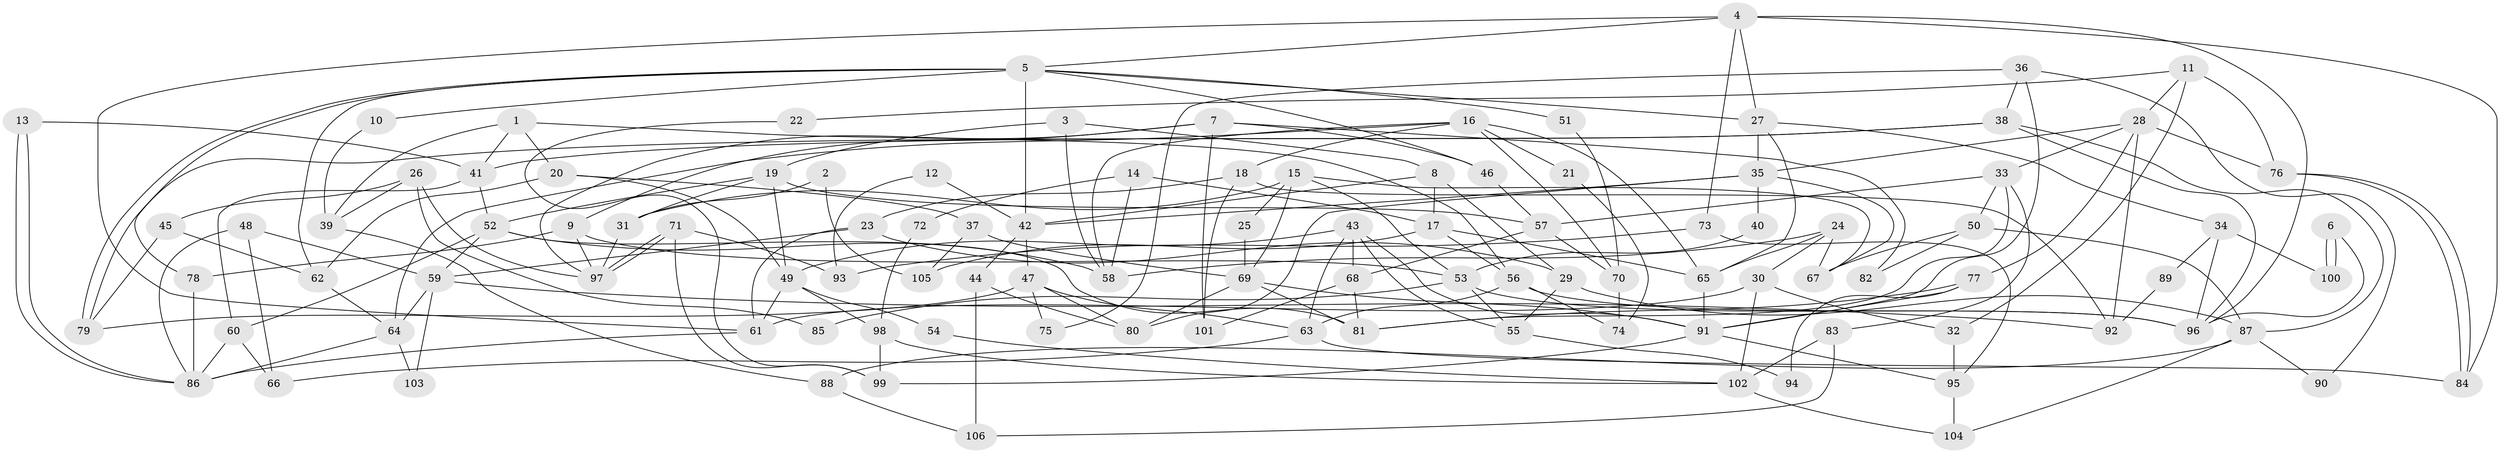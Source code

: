 // coarse degree distribution, {6: 0.13432835820895522, 2: 0.13432835820895522, 8: 0.07462686567164178, 5: 0.14925373134328357, 4: 0.2537313432835821, 9: 0.05970149253731343, 1: 0.014925373134328358, 7: 0.05970149253731343, 10: 0.014925373134328358, 3: 0.1044776119402985}
// Generated by graph-tools (version 1.1) at 2025/41/03/06/25 10:41:56]
// undirected, 106 vertices, 212 edges
graph export_dot {
graph [start="1"]
  node [color=gray90,style=filled];
  1;
  2;
  3;
  4;
  5;
  6;
  7;
  8;
  9;
  10;
  11;
  12;
  13;
  14;
  15;
  16;
  17;
  18;
  19;
  20;
  21;
  22;
  23;
  24;
  25;
  26;
  27;
  28;
  29;
  30;
  31;
  32;
  33;
  34;
  35;
  36;
  37;
  38;
  39;
  40;
  41;
  42;
  43;
  44;
  45;
  46;
  47;
  48;
  49;
  50;
  51;
  52;
  53;
  54;
  55;
  56;
  57;
  58;
  59;
  60;
  61;
  62;
  63;
  64;
  65;
  66;
  67;
  68;
  69;
  70;
  71;
  72;
  73;
  74;
  75;
  76;
  77;
  78;
  79;
  80;
  81;
  82;
  83;
  84;
  85;
  86;
  87;
  88;
  89;
  90;
  91;
  92;
  93;
  94;
  95;
  96;
  97;
  98;
  99;
  100;
  101;
  102;
  103;
  104;
  105;
  106;
  1 -- 41;
  1 -- 56;
  1 -- 20;
  1 -- 39;
  2 -- 31;
  2 -- 105;
  3 -- 19;
  3 -- 58;
  3 -- 8;
  4 -- 84;
  4 -- 5;
  4 -- 27;
  4 -- 61;
  4 -- 73;
  4 -- 96;
  5 -- 62;
  5 -- 79;
  5 -- 79;
  5 -- 10;
  5 -- 27;
  5 -- 42;
  5 -- 46;
  5 -- 51;
  6 -- 96;
  6 -- 100;
  6 -- 100;
  7 -- 46;
  7 -- 9;
  7 -- 82;
  7 -- 97;
  7 -- 101;
  8 -- 42;
  8 -- 17;
  8 -- 29;
  9 -- 97;
  9 -- 53;
  9 -- 78;
  10 -- 39;
  11 -- 76;
  11 -- 28;
  11 -- 22;
  11 -- 32;
  12 -- 42;
  12 -- 93;
  13 -- 41;
  13 -- 86;
  13 -- 86;
  14 -- 17;
  14 -- 58;
  14 -- 72;
  15 -- 69;
  15 -- 31;
  15 -- 25;
  15 -- 53;
  15 -- 67;
  16 -- 65;
  16 -- 18;
  16 -- 21;
  16 -- 58;
  16 -- 64;
  16 -- 70;
  17 -- 65;
  17 -- 56;
  17 -- 105;
  18 -- 92;
  18 -- 23;
  18 -- 101;
  19 -- 52;
  19 -- 57;
  19 -- 31;
  19 -- 49;
  20 -- 49;
  20 -- 37;
  20 -- 62;
  21 -- 74;
  22 -- 99;
  23 -- 59;
  23 -- 61;
  23 -- 29;
  24 -- 65;
  24 -- 67;
  24 -- 30;
  24 -- 58;
  25 -- 69;
  26 -- 45;
  26 -- 97;
  26 -- 39;
  26 -- 85;
  27 -- 34;
  27 -- 35;
  27 -- 65;
  28 -- 33;
  28 -- 35;
  28 -- 76;
  28 -- 77;
  28 -- 92;
  29 -- 55;
  29 -- 87;
  30 -- 61;
  30 -- 32;
  30 -- 102;
  31 -- 97;
  32 -- 95;
  33 -- 50;
  33 -- 81;
  33 -- 57;
  33 -- 83;
  34 -- 96;
  34 -- 89;
  34 -- 100;
  35 -- 80;
  35 -- 40;
  35 -- 42;
  35 -- 67;
  36 -- 38;
  36 -- 91;
  36 -- 75;
  36 -- 90;
  37 -- 69;
  37 -- 105;
  38 -- 78;
  38 -- 41;
  38 -- 87;
  38 -- 96;
  39 -- 88;
  40 -- 53;
  41 -- 60;
  41 -- 52;
  42 -- 44;
  42 -- 47;
  43 -- 49;
  43 -- 55;
  43 -- 63;
  43 -- 68;
  43 -- 91;
  44 -- 106;
  44 -- 80;
  45 -- 62;
  45 -- 79;
  46 -- 57;
  47 -- 63;
  47 -- 75;
  47 -- 79;
  47 -- 80;
  48 -- 66;
  48 -- 59;
  48 -- 86;
  49 -- 61;
  49 -- 54;
  49 -- 98;
  50 -- 87;
  50 -- 67;
  50 -- 82;
  51 -- 70;
  52 -- 58;
  52 -- 81;
  52 -- 59;
  52 -- 60;
  53 -- 96;
  53 -- 55;
  53 -- 85;
  54 -- 102;
  55 -- 94;
  56 -- 96;
  56 -- 63;
  56 -- 74;
  57 -- 68;
  57 -- 70;
  59 -- 64;
  59 -- 92;
  59 -- 103;
  60 -- 86;
  60 -- 66;
  61 -- 86;
  62 -- 64;
  63 -- 66;
  63 -- 84;
  64 -- 86;
  64 -- 103;
  65 -- 91;
  68 -- 101;
  68 -- 81;
  69 -- 81;
  69 -- 80;
  69 -- 91;
  70 -- 74;
  71 -- 97;
  71 -- 97;
  71 -- 99;
  71 -- 93;
  72 -- 98;
  73 -- 95;
  73 -- 93;
  76 -- 84;
  76 -- 84;
  77 -- 91;
  77 -- 81;
  77 -- 94;
  78 -- 86;
  83 -- 102;
  83 -- 106;
  87 -- 88;
  87 -- 90;
  87 -- 104;
  88 -- 106;
  89 -- 92;
  91 -- 95;
  91 -- 99;
  95 -- 104;
  98 -- 102;
  98 -- 99;
  102 -- 104;
}
